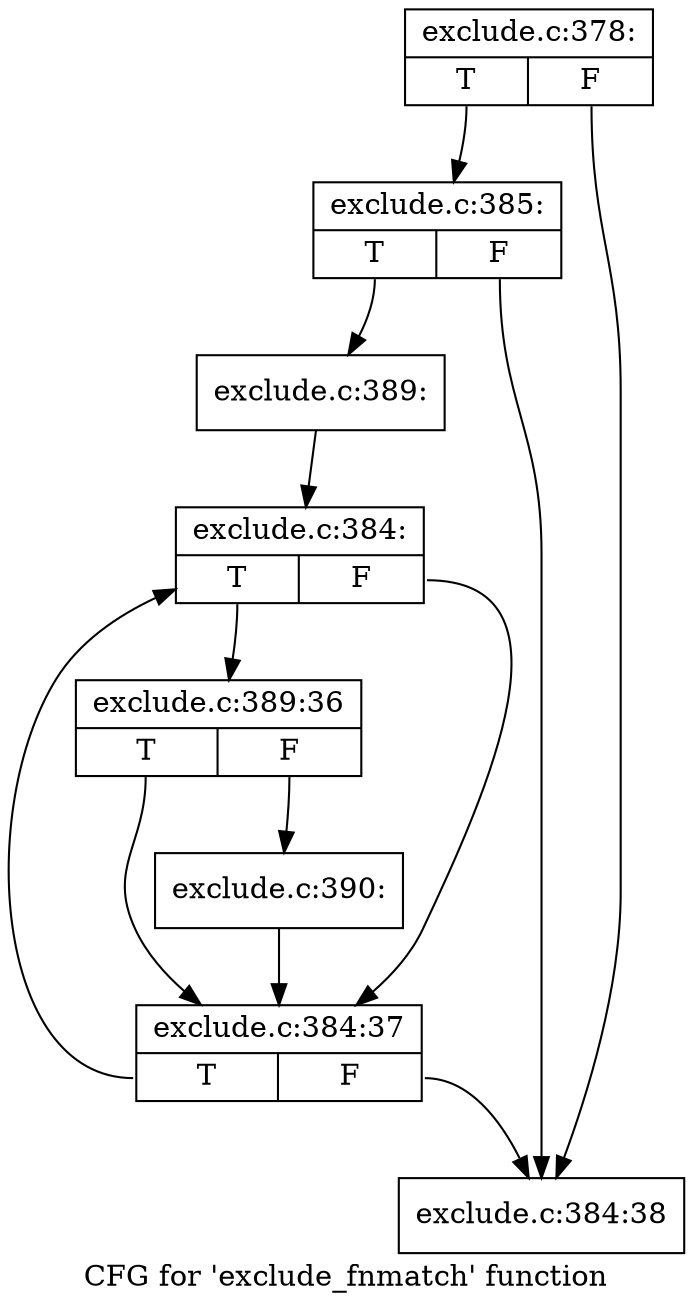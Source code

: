 digraph "CFG for 'exclude_fnmatch' function" {
	label="CFG for 'exclude_fnmatch' function";

	Node0xdd9c1b0 [shape=record,label="{exclude.c:378:|{<s0>T|<s1>F}}"];
	Node0xdd9c1b0:s0 -> Node0xddb2370;
	Node0xdd9c1b0:s1 -> Node0xddb23e0;
	Node0xddb2370 [shape=record,label="{exclude.c:385:|{<s0>T|<s1>F}}"];
	Node0xddb2370:s0 -> Node0xddff1c0;
	Node0xddb2370:s1 -> Node0xddb23e0;
	Node0xddff1c0 [shape=record,label="{exclude.c:389:}"];
	Node0xddff1c0 -> Node0xddb10b0;
	Node0xddb10b0 [shape=record,label="{exclude.c:384:|{<s0>T|<s1>F}}"];
	Node0xddb10b0:s0 -> Node0xddb34e0;
	Node0xddb10b0:s1 -> Node0xddb11e0;
	Node0xddb34e0 [shape=record,label="{exclude.c:389:36|{<s0>T|<s1>F}}"];
	Node0xddb34e0:s0 -> Node0xddb11e0;
	Node0xddb34e0:s1 -> Node0xdd8ce90;
	Node0xdd8ce90 [shape=record,label="{exclude.c:390:}"];
	Node0xdd8ce90 -> Node0xddb11e0;
	Node0xddb11e0 [shape=record,label="{exclude.c:384:37|{<s0>T|<s1>F}}"];
	Node0xddb11e0:s0 -> Node0xddb10b0;
	Node0xddb11e0:s1 -> Node0xddb23e0;
	Node0xddb23e0 [shape=record,label="{exclude.c:384:38}"];
}
